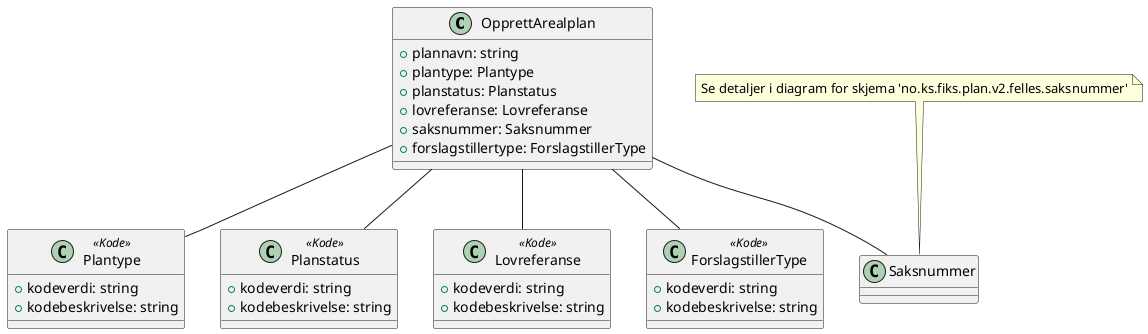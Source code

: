 @startuml

class OpprettArealplan {
    +plannavn: string
    +plantype: Plantype
    +planstatus: Planstatus
    +lovreferanse: Lovreferanse
    +saksnummer: Saksnummer
    +forslagstillertype: ForslagstillerType
}

class Plantype <<Kode>> {
    +kodeverdi: string
    +kodebeskrivelse: string
}

class Planstatus <<Kode>> {
    +kodeverdi: string
    +kodebeskrivelse: string
}

class Lovreferanse <<Kode>> {
    +kodeverdi: string
    +kodebeskrivelse: string
}

class ForslagstillerType <<Kode>>{
    +kodeverdi: string
    +kodebeskrivelse: string
}

OpprettArealplan -- Plantype
OpprettArealplan -- Planstatus
OpprettArealplan -- Lovreferanse
OpprettArealplan -- ForslagstillerType
OpprettArealplan -- Saksnummer

note top of Saksnummer : Se detaljer i diagram for skjema 'no.ks.fiks.plan.v2.felles.saksnummer'

@enduml